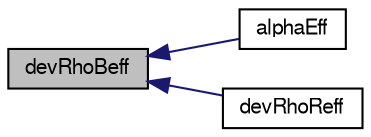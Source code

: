 digraph "devRhoBeff"
{
  bgcolor="transparent";
  edge [fontname="FreeSans",fontsize="10",labelfontname="FreeSans",labelfontsize="10"];
  node [fontname="FreeSans",fontsize="10",shape=record];
  rankdir="LR";
  Node777 [label="devRhoBeff",height=0.2,width=0.4,color="black", fillcolor="grey75", style="filled", fontcolor="black"];
  Node777 -> Node778 [dir="back",color="midnightblue",fontsize="10",style="solid",fontname="FreeSans"];
  Node778 [label="alphaEff",height=0.2,width=0.4,color="black",URL="$a30634.html#afdd253c357bbd895b2c6dc0cb46db2b1",tooltip="Return the effective turbulence thermal diffusivity for a patch. "];
  Node777 -> Node779 [dir="back",color="midnightblue",fontsize="10",style="solid",fontname="FreeSans"];
  Node779 [label="devRhoReff",height=0.2,width=0.4,color="black",URL="$a30634.html#a342a707ec61b66abf8819c9a6c71df72",tooltip="Return the effective stress tensor including the laminar stress. "];
}
